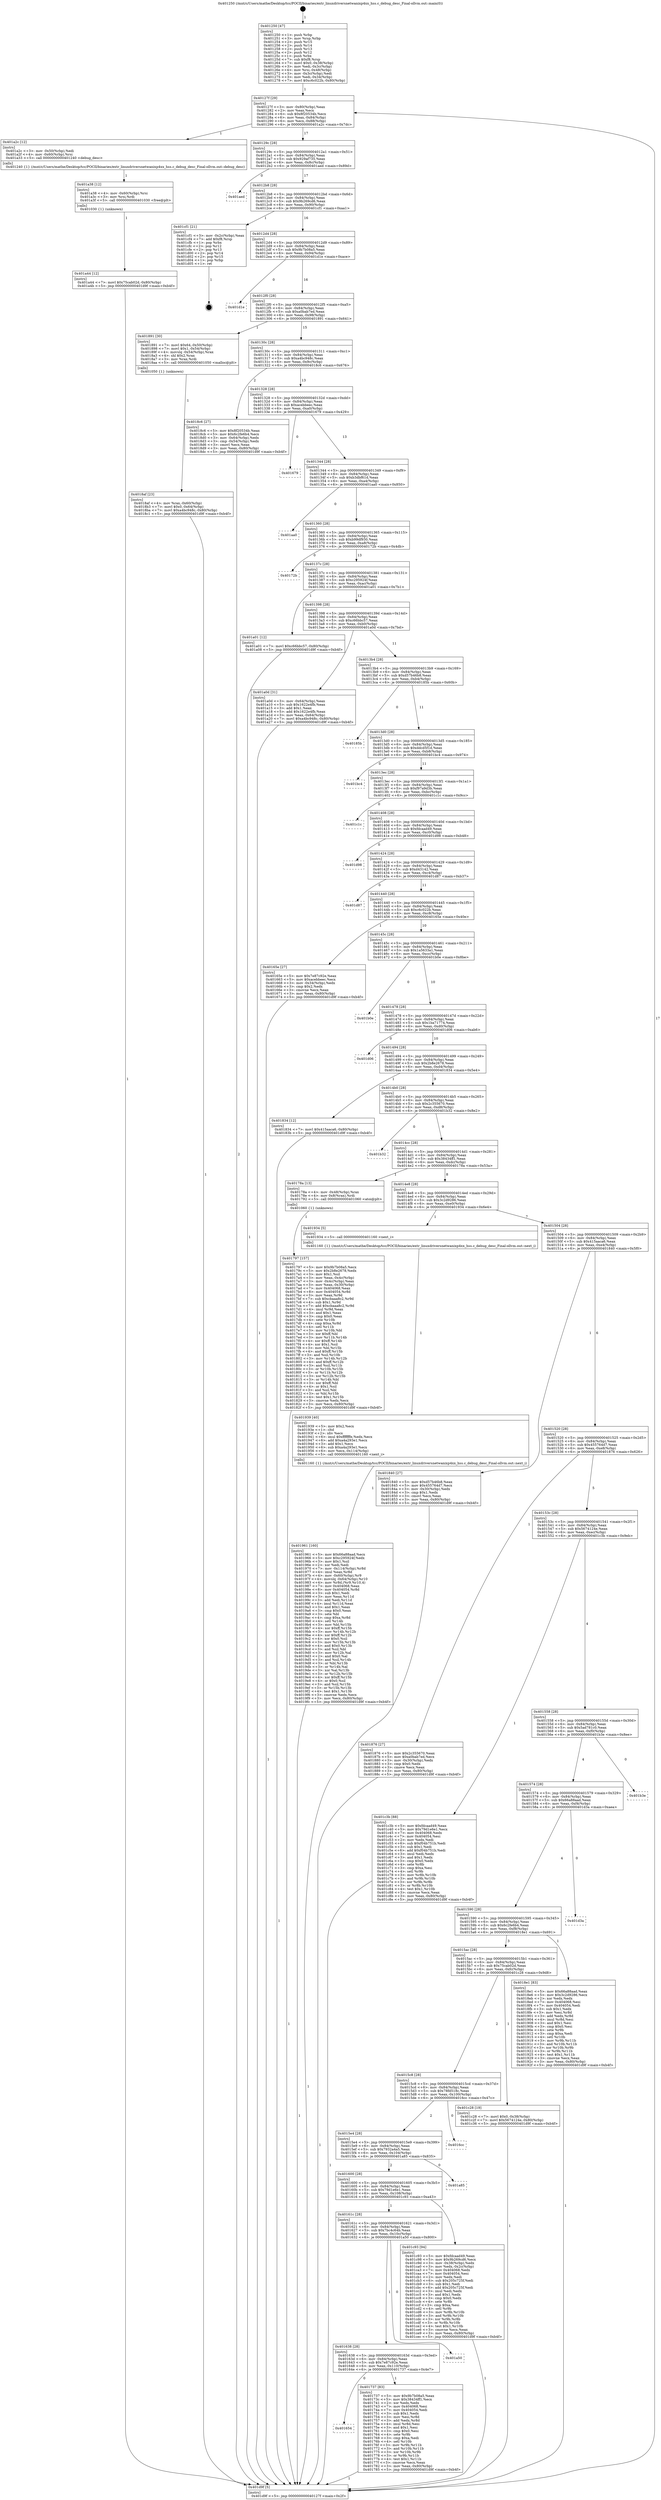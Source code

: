 digraph "0x401250" {
  label = "0x401250 (/mnt/c/Users/mathe/Desktop/tcc/POCII/binaries/extr_linuxdriversnetwanixp4xx_hss.c_debug_desc_Final-ollvm.out::main(0))"
  labelloc = "t"
  node[shape=record]

  Entry [label="",width=0.3,height=0.3,shape=circle,fillcolor=black,style=filled]
  "0x40127f" [label="{
     0x40127f [29]\l
     | [instrs]\l
     &nbsp;&nbsp;0x40127f \<+3\>: mov -0x80(%rbp),%eax\l
     &nbsp;&nbsp;0x401282 \<+2\>: mov %eax,%ecx\l
     &nbsp;&nbsp;0x401284 \<+6\>: sub $0x8f20534b,%ecx\l
     &nbsp;&nbsp;0x40128a \<+6\>: mov %eax,-0x84(%rbp)\l
     &nbsp;&nbsp;0x401290 \<+6\>: mov %ecx,-0x88(%rbp)\l
     &nbsp;&nbsp;0x401296 \<+6\>: je 0000000000401a2c \<main+0x7dc\>\l
  }"]
  "0x401a2c" [label="{
     0x401a2c [12]\l
     | [instrs]\l
     &nbsp;&nbsp;0x401a2c \<+3\>: mov -0x50(%rbp),%edi\l
     &nbsp;&nbsp;0x401a2f \<+4\>: mov -0x60(%rbp),%rsi\l
     &nbsp;&nbsp;0x401a33 \<+5\>: call 0000000000401240 \<debug_desc\>\l
     | [calls]\l
     &nbsp;&nbsp;0x401240 \{1\} (/mnt/c/Users/mathe/Desktop/tcc/POCII/binaries/extr_linuxdriversnetwanixp4xx_hss.c_debug_desc_Final-ollvm.out::debug_desc)\l
  }"]
  "0x40129c" [label="{
     0x40129c [28]\l
     | [instrs]\l
     &nbsp;&nbsp;0x40129c \<+5\>: jmp 00000000004012a1 \<main+0x51\>\l
     &nbsp;&nbsp;0x4012a1 \<+6\>: mov -0x84(%rbp),%eax\l
     &nbsp;&nbsp;0x4012a7 \<+5\>: sub $0x929af735,%eax\l
     &nbsp;&nbsp;0x4012ac \<+6\>: mov %eax,-0x8c(%rbp)\l
     &nbsp;&nbsp;0x4012b2 \<+6\>: je 0000000000401aed \<main+0x89d\>\l
  }"]
  Exit [label="",width=0.3,height=0.3,shape=circle,fillcolor=black,style=filled,peripheries=2]
  "0x401aed" [label="{
     0x401aed\l
  }", style=dashed]
  "0x4012b8" [label="{
     0x4012b8 [28]\l
     | [instrs]\l
     &nbsp;&nbsp;0x4012b8 \<+5\>: jmp 00000000004012bd \<main+0x6d\>\l
     &nbsp;&nbsp;0x4012bd \<+6\>: mov -0x84(%rbp),%eax\l
     &nbsp;&nbsp;0x4012c3 \<+5\>: sub $0x9b269cd6,%eax\l
     &nbsp;&nbsp;0x4012c8 \<+6\>: mov %eax,-0x90(%rbp)\l
     &nbsp;&nbsp;0x4012ce \<+6\>: je 0000000000401cf1 \<main+0xaa1\>\l
  }"]
  "0x401a44" [label="{
     0x401a44 [12]\l
     | [instrs]\l
     &nbsp;&nbsp;0x401a44 \<+7\>: movl $0x75cab02d,-0x80(%rbp)\l
     &nbsp;&nbsp;0x401a4b \<+5\>: jmp 0000000000401d9f \<main+0xb4f\>\l
  }"]
  "0x401cf1" [label="{
     0x401cf1 [21]\l
     | [instrs]\l
     &nbsp;&nbsp;0x401cf1 \<+3\>: mov -0x2c(%rbp),%eax\l
     &nbsp;&nbsp;0x401cf4 \<+7\>: add $0xf8,%rsp\l
     &nbsp;&nbsp;0x401cfb \<+1\>: pop %rbx\l
     &nbsp;&nbsp;0x401cfc \<+2\>: pop %r12\l
     &nbsp;&nbsp;0x401cfe \<+2\>: pop %r13\l
     &nbsp;&nbsp;0x401d00 \<+2\>: pop %r14\l
     &nbsp;&nbsp;0x401d02 \<+2\>: pop %r15\l
     &nbsp;&nbsp;0x401d04 \<+1\>: pop %rbp\l
     &nbsp;&nbsp;0x401d05 \<+1\>: ret\l
  }"]
  "0x4012d4" [label="{
     0x4012d4 [28]\l
     | [instrs]\l
     &nbsp;&nbsp;0x4012d4 \<+5\>: jmp 00000000004012d9 \<main+0x89\>\l
     &nbsp;&nbsp;0x4012d9 \<+6\>: mov -0x84(%rbp),%eax\l
     &nbsp;&nbsp;0x4012df \<+5\>: sub $0x9b7b08a5,%eax\l
     &nbsp;&nbsp;0x4012e4 \<+6\>: mov %eax,-0x94(%rbp)\l
     &nbsp;&nbsp;0x4012ea \<+6\>: je 0000000000401d1e \<main+0xace\>\l
  }"]
  "0x401a38" [label="{
     0x401a38 [12]\l
     | [instrs]\l
     &nbsp;&nbsp;0x401a38 \<+4\>: mov -0x60(%rbp),%rsi\l
     &nbsp;&nbsp;0x401a3c \<+3\>: mov %rsi,%rdi\l
     &nbsp;&nbsp;0x401a3f \<+5\>: call 0000000000401030 \<free@plt\>\l
     | [calls]\l
     &nbsp;&nbsp;0x401030 \{1\} (unknown)\l
  }"]
  "0x401d1e" [label="{
     0x401d1e\l
  }", style=dashed]
  "0x4012f0" [label="{
     0x4012f0 [28]\l
     | [instrs]\l
     &nbsp;&nbsp;0x4012f0 \<+5\>: jmp 00000000004012f5 \<main+0xa5\>\l
     &nbsp;&nbsp;0x4012f5 \<+6\>: mov -0x84(%rbp),%eax\l
     &nbsp;&nbsp;0x4012fb \<+5\>: sub $0xa0bab7ed,%eax\l
     &nbsp;&nbsp;0x401300 \<+6\>: mov %eax,-0x98(%rbp)\l
     &nbsp;&nbsp;0x401306 \<+6\>: je 0000000000401891 \<main+0x641\>\l
  }"]
  "0x401961" [label="{
     0x401961 [160]\l
     | [instrs]\l
     &nbsp;&nbsp;0x401961 \<+5\>: mov $0x66a88aad,%ecx\l
     &nbsp;&nbsp;0x401966 \<+5\>: mov $0xc295924f,%edx\l
     &nbsp;&nbsp;0x40196b \<+3\>: mov $0x1,%sil\l
     &nbsp;&nbsp;0x40196e \<+2\>: xor %edi,%edi\l
     &nbsp;&nbsp;0x401970 \<+7\>: mov -0x114(%rbp),%r8d\l
     &nbsp;&nbsp;0x401977 \<+4\>: imul %eax,%r8d\l
     &nbsp;&nbsp;0x40197b \<+4\>: mov -0x60(%rbp),%r9\l
     &nbsp;&nbsp;0x40197f \<+4\>: movslq -0x64(%rbp),%r10\l
     &nbsp;&nbsp;0x401983 \<+4\>: mov %r8d,(%r9,%r10,4)\l
     &nbsp;&nbsp;0x401987 \<+7\>: mov 0x404068,%eax\l
     &nbsp;&nbsp;0x40198e \<+8\>: mov 0x404054,%r8d\l
     &nbsp;&nbsp;0x401996 \<+3\>: sub $0x1,%edi\l
     &nbsp;&nbsp;0x401999 \<+3\>: mov %eax,%r11d\l
     &nbsp;&nbsp;0x40199c \<+3\>: add %edi,%r11d\l
     &nbsp;&nbsp;0x40199f \<+4\>: imul %r11d,%eax\l
     &nbsp;&nbsp;0x4019a3 \<+3\>: and $0x1,%eax\l
     &nbsp;&nbsp;0x4019a6 \<+3\>: cmp $0x0,%eax\l
     &nbsp;&nbsp;0x4019a9 \<+3\>: sete %bl\l
     &nbsp;&nbsp;0x4019ac \<+4\>: cmp $0xa,%r8d\l
     &nbsp;&nbsp;0x4019b0 \<+4\>: setl %r14b\l
     &nbsp;&nbsp;0x4019b4 \<+3\>: mov %bl,%r15b\l
     &nbsp;&nbsp;0x4019b7 \<+4\>: xor $0xff,%r15b\l
     &nbsp;&nbsp;0x4019bb \<+3\>: mov %r14b,%r12b\l
     &nbsp;&nbsp;0x4019be \<+4\>: xor $0xff,%r12b\l
     &nbsp;&nbsp;0x4019c2 \<+4\>: xor $0x0,%sil\l
     &nbsp;&nbsp;0x4019c6 \<+3\>: mov %r15b,%r13b\l
     &nbsp;&nbsp;0x4019c9 \<+4\>: and $0x0,%r13b\l
     &nbsp;&nbsp;0x4019cd \<+3\>: and %sil,%bl\l
     &nbsp;&nbsp;0x4019d0 \<+3\>: mov %r12b,%al\l
     &nbsp;&nbsp;0x4019d3 \<+2\>: and $0x0,%al\l
     &nbsp;&nbsp;0x4019d5 \<+3\>: and %sil,%r14b\l
     &nbsp;&nbsp;0x4019d8 \<+3\>: or %bl,%r13b\l
     &nbsp;&nbsp;0x4019db \<+3\>: or %r14b,%al\l
     &nbsp;&nbsp;0x4019de \<+3\>: xor %al,%r13b\l
     &nbsp;&nbsp;0x4019e1 \<+3\>: or %r12b,%r15b\l
     &nbsp;&nbsp;0x4019e4 \<+4\>: xor $0xff,%r15b\l
     &nbsp;&nbsp;0x4019e8 \<+4\>: or $0x0,%sil\l
     &nbsp;&nbsp;0x4019ec \<+3\>: and %sil,%r15b\l
     &nbsp;&nbsp;0x4019ef \<+3\>: or %r15b,%r13b\l
     &nbsp;&nbsp;0x4019f2 \<+4\>: test $0x1,%r13b\l
     &nbsp;&nbsp;0x4019f6 \<+3\>: cmovne %edx,%ecx\l
     &nbsp;&nbsp;0x4019f9 \<+3\>: mov %ecx,-0x80(%rbp)\l
     &nbsp;&nbsp;0x4019fc \<+5\>: jmp 0000000000401d9f \<main+0xb4f\>\l
  }"]
  "0x401891" [label="{
     0x401891 [30]\l
     | [instrs]\l
     &nbsp;&nbsp;0x401891 \<+7\>: movl $0x64,-0x50(%rbp)\l
     &nbsp;&nbsp;0x401898 \<+7\>: movl $0x1,-0x54(%rbp)\l
     &nbsp;&nbsp;0x40189f \<+4\>: movslq -0x54(%rbp),%rax\l
     &nbsp;&nbsp;0x4018a3 \<+4\>: shl $0x2,%rax\l
     &nbsp;&nbsp;0x4018a7 \<+3\>: mov %rax,%rdi\l
     &nbsp;&nbsp;0x4018aa \<+5\>: call 0000000000401050 \<malloc@plt\>\l
     | [calls]\l
     &nbsp;&nbsp;0x401050 \{1\} (unknown)\l
  }"]
  "0x40130c" [label="{
     0x40130c [28]\l
     | [instrs]\l
     &nbsp;&nbsp;0x40130c \<+5\>: jmp 0000000000401311 \<main+0xc1\>\l
     &nbsp;&nbsp;0x401311 \<+6\>: mov -0x84(%rbp),%eax\l
     &nbsp;&nbsp;0x401317 \<+5\>: sub $0xa4bc948c,%eax\l
     &nbsp;&nbsp;0x40131c \<+6\>: mov %eax,-0x9c(%rbp)\l
     &nbsp;&nbsp;0x401322 \<+6\>: je 00000000004018c6 \<main+0x676\>\l
  }"]
  "0x401939" [label="{
     0x401939 [40]\l
     | [instrs]\l
     &nbsp;&nbsp;0x401939 \<+5\>: mov $0x2,%ecx\l
     &nbsp;&nbsp;0x40193e \<+1\>: cltd\l
     &nbsp;&nbsp;0x40193f \<+2\>: idiv %ecx\l
     &nbsp;&nbsp;0x401941 \<+6\>: imul $0xfffffffe,%edx,%ecx\l
     &nbsp;&nbsp;0x401947 \<+6\>: add $0xa4a293e1,%ecx\l
     &nbsp;&nbsp;0x40194d \<+3\>: add $0x1,%ecx\l
     &nbsp;&nbsp;0x401950 \<+6\>: sub $0xa4a293e1,%ecx\l
     &nbsp;&nbsp;0x401956 \<+6\>: mov %ecx,-0x114(%rbp)\l
     &nbsp;&nbsp;0x40195c \<+5\>: call 0000000000401160 \<next_i\>\l
     | [calls]\l
     &nbsp;&nbsp;0x401160 \{1\} (/mnt/c/Users/mathe/Desktop/tcc/POCII/binaries/extr_linuxdriversnetwanixp4xx_hss.c_debug_desc_Final-ollvm.out::next_i)\l
  }"]
  "0x4018c6" [label="{
     0x4018c6 [27]\l
     | [instrs]\l
     &nbsp;&nbsp;0x4018c6 \<+5\>: mov $0x8f20534b,%eax\l
     &nbsp;&nbsp;0x4018cb \<+5\>: mov $0x6c2fe6b4,%ecx\l
     &nbsp;&nbsp;0x4018d0 \<+3\>: mov -0x64(%rbp),%edx\l
     &nbsp;&nbsp;0x4018d3 \<+3\>: cmp -0x54(%rbp),%edx\l
     &nbsp;&nbsp;0x4018d6 \<+3\>: cmovl %ecx,%eax\l
     &nbsp;&nbsp;0x4018d9 \<+3\>: mov %eax,-0x80(%rbp)\l
     &nbsp;&nbsp;0x4018dc \<+5\>: jmp 0000000000401d9f \<main+0xb4f\>\l
  }"]
  "0x401328" [label="{
     0x401328 [28]\l
     | [instrs]\l
     &nbsp;&nbsp;0x401328 \<+5\>: jmp 000000000040132d \<main+0xdd\>\l
     &nbsp;&nbsp;0x40132d \<+6\>: mov -0x84(%rbp),%eax\l
     &nbsp;&nbsp;0x401333 \<+5\>: sub $0xacebbeec,%eax\l
     &nbsp;&nbsp;0x401338 \<+6\>: mov %eax,-0xa0(%rbp)\l
     &nbsp;&nbsp;0x40133e \<+6\>: je 0000000000401679 \<main+0x429\>\l
  }"]
  "0x4018af" [label="{
     0x4018af [23]\l
     | [instrs]\l
     &nbsp;&nbsp;0x4018af \<+4\>: mov %rax,-0x60(%rbp)\l
     &nbsp;&nbsp;0x4018b3 \<+7\>: movl $0x0,-0x64(%rbp)\l
     &nbsp;&nbsp;0x4018ba \<+7\>: movl $0xa4bc948c,-0x80(%rbp)\l
     &nbsp;&nbsp;0x4018c1 \<+5\>: jmp 0000000000401d9f \<main+0xb4f\>\l
  }"]
  "0x401679" [label="{
     0x401679\l
  }", style=dashed]
  "0x401344" [label="{
     0x401344 [28]\l
     | [instrs]\l
     &nbsp;&nbsp;0x401344 \<+5\>: jmp 0000000000401349 \<main+0xf9\>\l
     &nbsp;&nbsp;0x401349 \<+6\>: mov -0x84(%rbp),%eax\l
     &nbsp;&nbsp;0x40134f \<+5\>: sub $0xb3dbf61d,%eax\l
     &nbsp;&nbsp;0x401354 \<+6\>: mov %eax,-0xa4(%rbp)\l
     &nbsp;&nbsp;0x40135a \<+6\>: je 0000000000401aa0 \<main+0x850\>\l
  }"]
  "0x401797" [label="{
     0x401797 [157]\l
     | [instrs]\l
     &nbsp;&nbsp;0x401797 \<+5\>: mov $0x9b7b08a5,%ecx\l
     &nbsp;&nbsp;0x40179c \<+5\>: mov $0x2b8e2678,%edx\l
     &nbsp;&nbsp;0x4017a1 \<+3\>: mov $0x1,%sil\l
     &nbsp;&nbsp;0x4017a4 \<+3\>: mov %eax,-0x4c(%rbp)\l
     &nbsp;&nbsp;0x4017a7 \<+3\>: mov -0x4c(%rbp),%eax\l
     &nbsp;&nbsp;0x4017aa \<+3\>: mov %eax,-0x30(%rbp)\l
     &nbsp;&nbsp;0x4017ad \<+7\>: mov 0x404068,%eax\l
     &nbsp;&nbsp;0x4017b4 \<+8\>: mov 0x404054,%r8d\l
     &nbsp;&nbsp;0x4017bc \<+3\>: mov %eax,%r9d\l
     &nbsp;&nbsp;0x4017bf \<+7\>: sub $0xcbaaa8c2,%r9d\l
     &nbsp;&nbsp;0x4017c6 \<+4\>: sub $0x1,%r9d\l
     &nbsp;&nbsp;0x4017ca \<+7\>: add $0xcbaaa8c2,%r9d\l
     &nbsp;&nbsp;0x4017d1 \<+4\>: imul %r9d,%eax\l
     &nbsp;&nbsp;0x4017d5 \<+3\>: and $0x1,%eax\l
     &nbsp;&nbsp;0x4017d8 \<+3\>: cmp $0x0,%eax\l
     &nbsp;&nbsp;0x4017db \<+4\>: sete %r10b\l
     &nbsp;&nbsp;0x4017df \<+4\>: cmp $0xa,%r8d\l
     &nbsp;&nbsp;0x4017e3 \<+4\>: setl %r11b\l
     &nbsp;&nbsp;0x4017e7 \<+3\>: mov %r10b,%bl\l
     &nbsp;&nbsp;0x4017ea \<+3\>: xor $0xff,%bl\l
     &nbsp;&nbsp;0x4017ed \<+3\>: mov %r11b,%r14b\l
     &nbsp;&nbsp;0x4017f0 \<+4\>: xor $0xff,%r14b\l
     &nbsp;&nbsp;0x4017f4 \<+4\>: xor $0x1,%sil\l
     &nbsp;&nbsp;0x4017f8 \<+3\>: mov %bl,%r15b\l
     &nbsp;&nbsp;0x4017fb \<+4\>: and $0xff,%r15b\l
     &nbsp;&nbsp;0x4017ff \<+3\>: and %sil,%r10b\l
     &nbsp;&nbsp;0x401802 \<+3\>: mov %r14b,%r12b\l
     &nbsp;&nbsp;0x401805 \<+4\>: and $0xff,%r12b\l
     &nbsp;&nbsp;0x401809 \<+3\>: and %sil,%r11b\l
     &nbsp;&nbsp;0x40180c \<+3\>: or %r10b,%r15b\l
     &nbsp;&nbsp;0x40180f \<+3\>: or %r11b,%r12b\l
     &nbsp;&nbsp;0x401812 \<+3\>: xor %r12b,%r15b\l
     &nbsp;&nbsp;0x401815 \<+3\>: or %r14b,%bl\l
     &nbsp;&nbsp;0x401818 \<+3\>: xor $0xff,%bl\l
     &nbsp;&nbsp;0x40181b \<+4\>: or $0x1,%sil\l
     &nbsp;&nbsp;0x40181f \<+3\>: and %sil,%bl\l
     &nbsp;&nbsp;0x401822 \<+3\>: or %bl,%r15b\l
     &nbsp;&nbsp;0x401825 \<+4\>: test $0x1,%r15b\l
     &nbsp;&nbsp;0x401829 \<+3\>: cmovne %edx,%ecx\l
     &nbsp;&nbsp;0x40182c \<+3\>: mov %ecx,-0x80(%rbp)\l
     &nbsp;&nbsp;0x40182f \<+5\>: jmp 0000000000401d9f \<main+0xb4f\>\l
  }"]
  "0x401aa0" [label="{
     0x401aa0\l
  }", style=dashed]
  "0x401360" [label="{
     0x401360 [28]\l
     | [instrs]\l
     &nbsp;&nbsp;0x401360 \<+5\>: jmp 0000000000401365 \<main+0x115\>\l
     &nbsp;&nbsp;0x401365 \<+6\>: mov -0x84(%rbp),%eax\l
     &nbsp;&nbsp;0x40136b \<+5\>: sub $0xb99df930,%eax\l
     &nbsp;&nbsp;0x401370 \<+6\>: mov %eax,-0xa8(%rbp)\l
     &nbsp;&nbsp;0x401376 \<+6\>: je 000000000040172b \<main+0x4db\>\l
  }"]
  "0x401654" [label="{
     0x401654\l
  }", style=dashed]
  "0x40172b" [label="{
     0x40172b\l
  }", style=dashed]
  "0x40137c" [label="{
     0x40137c [28]\l
     | [instrs]\l
     &nbsp;&nbsp;0x40137c \<+5\>: jmp 0000000000401381 \<main+0x131\>\l
     &nbsp;&nbsp;0x401381 \<+6\>: mov -0x84(%rbp),%eax\l
     &nbsp;&nbsp;0x401387 \<+5\>: sub $0xc295924f,%eax\l
     &nbsp;&nbsp;0x40138c \<+6\>: mov %eax,-0xac(%rbp)\l
     &nbsp;&nbsp;0x401392 \<+6\>: je 0000000000401a01 \<main+0x7b1\>\l
  }"]
  "0x401737" [label="{
     0x401737 [83]\l
     | [instrs]\l
     &nbsp;&nbsp;0x401737 \<+5\>: mov $0x9b7b08a5,%eax\l
     &nbsp;&nbsp;0x40173c \<+5\>: mov $0x38434ff1,%ecx\l
     &nbsp;&nbsp;0x401741 \<+2\>: xor %edx,%edx\l
     &nbsp;&nbsp;0x401743 \<+7\>: mov 0x404068,%esi\l
     &nbsp;&nbsp;0x40174a \<+7\>: mov 0x404054,%edi\l
     &nbsp;&nbsp;0x401751 \<+3\>: sub $0x1,%edx\l
     &nbsp;&nbsp;0x401754 \<+3\>: mov %esi,%r8d\l
     &nbsp;&nbsp;0x401757 \<+3\>: add %edx,%r8d\l
     &nbsp;&nbsp;0x40175a \<+4\>: imul %r8d,%esi\l
     &nbsp;&nbsp;0x40175e \<+3\>: and $0x1,%esi\l
     &nbsp;&nbsp;0x401761 \<+3\>: cmp $0x0,%esi\l
     &nbsp;&nbsp;0x401764 \<+4\>: sete %r9b\l
     &nbsp;&nbsp;0x401768 \<+3\>: cmp $0xa,%edi\l
     &nbsp;&nbsp;0x40176b \<+4\>: setl %r10b\l
     &nbsp;&nbsp;0x40176f \<+3\>: mov %r9b,%r11b\l
     &nbsp;&nbsp;0x401772 \<+3\>: and %r10b,%r11b\l
     &nbsp;&nbsp;0x401775 \<+3\>: xor %r10b,%r9b\l
     &nbsp;&nbsp;0x401778 \<+3\>: or %r9b,%r11b\l
     &nbsp;&nbsp;0x40177b \<+4\>: test $0x1,%r11b\l
     &nbsp;&nbsp;0x40177f \<+3\>: cmovne %ecx,%eax\l
     &nbsp;&nbsp;0x401782 \<+3\>: mov %eax,-0x80(%rbp)\l
     &nbsp;&nbsp;0x401785 \<+5\>: jmp 0000000000401d9f \<main+0xb4f\>\l
  }"]
  "0x401a01" [label="{
     0x401a01 [12]\l
     | [instrs]\l
     &nbsp;&nbsp;0x401a01 \<+7\>: movl $0xc66bbc57,-0x80(%rbp)\l
     &nbsp;&nbsp;0x401a08 \<+5\>: jmp 0000000000401d9f \<main+0xb4f\>\l
  }"]
  "0x401398" [label="{
     0x401398 [28]\l
     | [instrs]\l
     &nbsp;&nbsp;0x401398 \<+5\>: jmp 000000000040139d \<main+0x14d\>\l
     &nbsp;&nbsp;0x40139d \<+6\>: mov -0x84(%rbp),%eax\l
     &nbsp;&nbsp;0x4013a3 \<+5\>: sub $0xc66bbc57,%eax\l
     &nbsp;&nbsp;0x4013a8 \<+6\>: mov %eax,-0xb0(%rbp)\l
     &nbsp;&nbsp;0x4013ae \<+6\>: je 0000000000401a0d \<main+0x7bd\>\l
  }"]
  "0x401638" [label="{
     0x401638 [28]\l
     | [instrs]\l
     &nbsp;&nbsp;0x401638 \<+5\>: jmp 000000000040163d \<main+0x3ed\>\l
     &nbsp;&nbsp;0x40163d \<+6\>: mov -0x84(%rbp),%eax\l
     &nbsp;&nbsp;0x401643 \<+5\>: sub $0x7e87c92e,%eax\l
     &nbsp;&nbsp;0x401648 \<+6\>: mov %eax,-0x110(%rbp)\l
     &nbsp;&nbsp;0x40164e \<+6\>: je 0000000000401737 \<main+0x4e7\>\l
  }"]
  "0x401a0d" [label="{
     0x401a0d [31]\l
     | [instrs]\l
     &nbsp;&nbsp;0x401a0d \<+3\>: mov -0x64(%rbp),%eax\l
     &nbsp;&nbsp;0x401a10 \<+5\>: sub $0x1622e4fb,%eax\l
     &nbsp;&nbsp;0x401a15 \<+3\>: add $0x1,%eax\l
     &nbsp;&nbsp;0x401a18 \<+5\>: add $0x1622e4fb,%eax\l
     &nbsp;&nbsp;0x401a1d \<+3\>: mov %eax,-0x64(%rbp)\l
     &nbsp;&nbsp;0x401a20 \<+7\>: movl $0xa4bc948c,-0x80(%rbp)\l
     &nbsp;&nbsp;0x401a27 \<+5\>: jmp 0000000000401d9f \<main+0xb4f\>\l
  }"]
  "0x4013b4" [label="{
     0x4013b4 [28]\l
     | [instrs]\l
     &nbsp;&nbsp;0x4013b4 \<+5\>: jmp 00000000004013b9 \<main+0x169\>\l
     &nbsp;&nbsp;0x4013b9 \<+6\>: mov -0x84(%rbp),%eax\l
     &nbsp;&nbsp;0x4013bf \<+5\>: sub $0xd57b46b8,%eax\l
     &nbsp;&nbsp;0x4013c4 \<+6\>: mov %eax,-0xb4(%rbp)\l
     &nbsp;&nbsp;0x4013ca \<+6\>: je 000000000040185b \<main+0x60b\>\l
  }"]
  "0x401a50" [label="{
     0x401a50\l
  }", style=dashed]
  "0x40185b" [label="{
     0x40185b\l
  }", style=dashed]
  "0x4013d0" [label="{
     0x4013d0 [28]\l
     | [instrs]\l
     &nbsp;&nbsp;0x4013d0 \<+5\>: jmp 00000000004013d5 \<main+0x185\>\l
     &nbsp;&nbsp;0x4013d5 \<+6\>: mov -0x84(%rbp),%eax\l
     &nbsp;&nbsp;0x4013db \<+5\>: sub $0xddcd5f1d,%eax\l
     &nbsp;&nbsp;0x4013e0 \<+6\>: mov %eax,-0xb8(%rbp)\l
     &nbsp;&nbsp;0x4013e6 \<+6\>: je 0000000000401bc4 \<main+0x974\>\l
  }"]
  "0x40161c" [label="{
     0x40161c [28]\l
     | [instrs]\l
     &nbsp;&nbsp;0x40161c \<+5\>: jmp 0000000000401621 \<main+0x3d1\>\l
     &nbsp;&nbsp;0x401621 \<+6\>: mov -0x84(%rbp),%eax\l
     &nbsp;&nbsp;0x401627 \<+5\>: sub $0x7bc4c64b,%eax\l
     &nbsp;&nbsp;0x40162c \<+6\>: mov %eax,-0x10c(%rbp)\l
     &nbsp;&nbsp;0x401632 \<+6\>: je 0000000000401a50 \<main+0x800\>\l
  }"]
  "0x401bc4" [label="{
     0x401bc4\l
  }", style=dashed]
  "0x4013ec" [label="{
     0x4013ec [28]\l
     | [instrs]\l
     &nbsp;&nbsp;0x4013ec \<+5\>: jmp 00000000004013f1 \<main+0x1a1\>\l
     &nbsp;&nbsp;0x4013f1 \<+6\>: mov -0x84(%rbp),%eax\l
     &nbsp;&nbsp;0x4013f7 \<+5\>: sub $0xf97a9d3b,%eax\l
     &nbsp;&nbsp;0x4013fc \<+6\>: mov %eax,-0xbc(%rbp)\l
     &nbsp;&nbsp;0x401402 \<+6\>: je 0000000000401c1c \<main+0x9cc\>\l
  }"]
  "0x401c93" [label="{
     0x401c93 [94]\l
     | [instrs]\l
     &nbsp;&nbsp;0x401c93 \<+5\>: mov $0xfdcaad49,%eax\l
     &nbsp;&nbsp;0x401c98 \<+5\>: mov $0x9b269cd6,%ecx\l
     &nbsp;&nbsp;0x401c9d \<+3\>: mov -0x38(%rbp),%edx\l
     &nbsp;&nbsp;0x401ca0 \<+3\>: mov %edx,-0x2c(%rbp)\l
     &nbsp;&nbsp;0x401ca3 \<+7\>: mov 0x404068,%edx\l
     &nbsp;&nbsp;0x401caa \<+7\>: mov 0x404054,%esi\l
     &nbsp;&nbsp;0x401cb1 \<+2\>: mov %edx,%edi\l
     &nbsp;&nbsp;0x401cb3 \<+6\>: sub $0x205c725f,%edi\l
     &nbsp;&nbsp;0x401cb9 \<+3\>: sub $0x1,%edi\l
     &nbsp;&nbsp;0x401cbc \<+6\>: add $0x205c725f,%edi\l
     &nbsp;&nbsp;0x401cc2 \<+3\>: imul %edi,%edx\l
     &nbsp;&nbsp;0x401cc5 \<+3\>: and $0x1,%edx\l
     &nbsp;&nbsp;0x401cc8 \<+3\>: cmp $0x0,%edx\l
     &nbsp;&nbsp;0x401ccb \<+4\>: sete %r8b\l
     &nbsp;&nbsp;0x401ccf \<+3\>: cmp $0xa,%esi\l
     &nbsp;&nbsp;0x401cd2 \<+4\>: setl %r9b\l
     &nbsp;&nbsp;0x401cd6 \<+3\>: mov %r8b,%r10b\l
     &nbsp;&nbsp;0x401cd9 \<+3\>: and %r9b,%r10b\l
     &nbsp;&nbsp;0x401cdc \<+3\>: xor %r9b,%r8b\l
     &nbsp;&nbsp;0x401cdf \<+3\>: or %r8b,%r10b\l
     &nbsp;&nbsp;0x401ce2 \<+4\>: test $0x1,%r10b\l
     &nbsp;&nbsp;0x401ce6 \<+3\>: cmovne %ecx,%eax\l
     &nbsp;&nbsp;0x401ce9 \<+3\>: mov %eax,-0x80(%rbp)\l
     &nbsp;&nbsp;0x401cec \<+5\>: jmp 0000000000401d9f \<main+0xb4f\>\l
  }"]
  "0x401c1c" [label="{
     0x401c1c\l
  }", style=dashed]
  "0x401408" [label="{
     0x401408 [28]\l
     | [instrs]\l
     &nbsp;&nbsp;0x401408 \<+5\>: jmp 000000000040140d \<main+0x1bd\>\l
     &nbsp;&nbsp;0x40140d \<+6\>: mov -0x84(%rbp),%eax\l
     &nbsp;&nbsp;0x401413 \<+5\>: sub $0xfdcaad49,%eax\l
     &nbsp;&nbsp;0x401418 \<+6\>: mov %eax,-0xc0(%rbp)\l
     &nbsp;&nbsp;0x40141e \<+6\>: je 0000000000401d98 \<main+0xb48\>\l
  }"]
  "0x401600" [label="{
     0x401600 [28]\l
     | [instrs]\l
     &nbsp;&nbsp;0x401600 \<+5\>: jmp 0000000000401605 \<main+0x3b5\>\l
     &nbsp;&nbsp;0x401605 \<+6\>: mov -0x84(%rbp),%eax\l
     &nbsp;&nbsp;0x40160b \<+5\>: sub $0x79d1e6e1,%eax\l
     &nbsp;&nbsp;0x401610 \<+6\>: mov %eax,-0x108(%rbp)\l
     &nbsp;&nbsp;0x401616 \<+6\>: je 0000000000401c93 \<main+0xa43\>\l
  }"]
  "0x401d98" [label="{
     0x401d98\l
  }", style=dashed]
  "0x401424" [label="{
     0x401424 [28]\l
     | [instrs]\l
     &nbsp;&nbsp;0x401424 \<+5\>: jmp 0000000000401429 \<main+0x1d9\>\l
     &nbsp;&nbsp;0x401429 \<+6\>: mov -0x84(%rbp),%eax\l
     &nbsp;&nbsp;0x40142f \<+5\>: sub $0xd43142,%eax\l
     &nbsp;&nbsp;0x401434 \<+6\>: mov %eax,-0xc4(%rbp)\l
     &nbsp;&nbsp;0x40143a \<+6\>: je 0000000000401d87 \<main+0xb37\>\l
  }"]
  "0x401a85" [label="{
     0x401a85\l
  }", style=dashed]
  "0x401d87" [label="{
     0x401d87\l
  }", style=dashed]
  "0x401440" [label="{
     0x401440 [28]\l
     | [instrs]\l
     &nbsp;&nbsp;0x401440 \<+5\>: jmp 0000000000401445 \<main+0x1f5\>\l
     &nbsp;&nbsp;0x401445 \<+6\>: mov -0x84(%rbp),%eax\l
     &nbsp;&nbsp;0x40144b \<+5\>: sub $0xc6c022b,%eax\l
     &nbsp;&nbsp;0x401450 \<+6\>: mov %eax,-0xc8(%rbp)\l
     &nbsp;&nbsp;0x401456 \<+6\>: je 000000000040165e \<main+0x40e\>\l
  }"]
  "0x4015e4" [label="{
     0x4015e4 [28]\l
     | [instrs]\l
     &nbsp;&nbsp;0x4015e4 \<+5\>: jmp 00000000004015e9 \<main+0x399\>\l
     &nbsp;&nbsp;0x4015e9 \<+6\>: mov -0x84(%rbp),%eax\l
     &nbsp;&nbsp;0x4015ef \<+5\>: sub $0x7932a4a5,%eax\l
     &nbsp;&nbsp;0x4015f4 \<+6\>: mov %eax,-0x104(%rbp)\l
     &nbsp;&nbsp;0x4015fa \<+6\>: je 0000000000401a85 \<main+0x835\>\l
  }"]
  "0x40165e" [label="{
     0x40165e [27]\l
     | [instrs]\l
     &nbsp;&nbsp;0x40165e \<+5\>: mov $0x7e87c92e,%eax\l
     &nbsp;&nbsp;0x401663 \<+5\>: mov $0xacebbeec,%ecx\l
     &nbsp;&nbsp;0x401668 \<+3\>: mov -0x34(%rbp),%edx\l
     &nbsp;&nbsp;0x40166b \<+3\>: cmp $0x2,%edx\l
     &nbsp;&nbsp;0x40166e \<+3\>: cmovne %ecx,%eax\l
     &nbsp;&nbsp;0x401671 \<+3\>: mov %eax,-0x80(%rbp)\l
     &nbsp;&nbsp;0x401674 \<+5\>: jmp 0000000000401d9f \<main+0xb4f\>\l
  }"]
  "0x40145c" [label="{
     0x40145c [28]\l
     | [instrs]\l
     &nbsp;&nbsp;0x40145c \<+5\>: jmp 0000000000401461 \<main+0x211\>\l
     &nbsp;&nbsp;0x401461 \<+6\>: mov -0x84(%rbp),%eax\l
     &nbsp;&nbsp;0x401467 \<+5\>: sub $0x1a5633a1,%eax\l
     &nbsp;&nbsp;0x40146c \<+6\>: mov %eax,-0xcc(%rbp)\l
     &nbsp;&nbsp;0x401472 \<+6\>: je 0000000000401b0e \<main+0x8be\>\l
  }"]
  "0x401d9f" [label="{
     0x401d9f [5]\l
     | [instrs]\l
     &nbsp;&nbsp;0x401d9f \<+5\>: jmp 000000000040127f \<main+0x2f\>\l
  }"]
  "0x401250" [label="{
     0x401250 [47]\l
     | [instrs]\l
     &nbsp;&nbsp;0x401250 \<+1\>: push %rbp\l
     &nbsp;&nbsp;0x401251 \<+3\>: mov %rsp,%rbp\l
     &nbsp;&nbsp;0x401254 \<+2\>: push %r15\l
     &nbsp;&nbsp;0x401256 \<+2\>: push %r14\l
     &nbsp;&nbsp;0x401258 \<+2\>: push %r13\l
     &nbsp;&nbsp;0x40125a \<+2\>: push %r12\l
     &nbsp;&nbsp;0x40125c \<+1\>: push %rbx\l
     &nbsp;&nbsp;0x40125d \<+7\>: sub $0xf8,%rsp\l
     &nbsp;&nbsp;0x401264 \<+7\>: movl $0x0,-0x38(%rbp)\l
     &nbsp;&nbsp;0x40126b \<+3\>: mov %edi,-0x3c(%rbp)\l
     &nbsp;&nbsp;0x40126e \<+4\>: mov %rsi,-0x48(%rbp)\l
     &nbsp;&nbsp;0x401272 \<+3\>: mov -0x3c(%rbp),%edi\l
     &nbsp;&nbsp;0x401275 \<+3\>: mov %edi,-0x34(%rbp)\l
     &nbsp;&nbsp;0x401278 \<+7\>: movl $0xc6c022b,-0x80(%rbp)\l
  }"]
  "0x4016cc" [label="{
     0x4016cc\l
  }", style=dashed]
  "0x401b0e" [label="{
     0x401b0e\l
  }", style=dashed]
  "0x401478" [label="{
     0x401478 [28]\l
     | [instrs]\l
     &nbsp;&nbsp;0x401478 \<+5\>: jmp 000000000040147d \<main+0x22d\>\l
     &nbsp;&nbsp;0x40147d \<+6\>: mov -0x84(%rbp),%eax\l
     &nbsp;&nbsp;0x401483 \<+5\>: sub $0x1ba71774,%eax\l
     &nbsp;&nbsp;0x401488 \<+6\>: mov %eax,-0xd0(%rbp)\l
     &nbsp;&nbsp;0x40148e \<+6\>: je 0000000000401d06 \<main+0xab6\>\l
  }"]
  "0x4015c8" [label="{
     0x4015c8 [28]\l
     | [instrs]\l
     &nbsp;&nbsp;0x4015c8 \<+5\>: jmp 00000000004015cd \<main+0x37d\>\l
     &nbsp;&nbsp;0x4015cd \<+6\>: mov -0x84(%rbp),%eax\l
     &nbsp;&nbsp;0x4015d3 \<+5\>: sub $0x78fd518c,%eax\l
     &nbsp;&nbsp;0x4015d8 \<+6\>: mov %eax,-0x100(%rbp)\l
     &nbsp;&nbsp;0x4015de \<+6\>: je 00000000004016cc \<main+0x47c\>\l
  }"]
  "0x401d06" [label="{
     0x401d06\l
  }", style=dashed]
  "0x401494" [label="{
     0x401494 [28]\l
     | [instrs]\l
     &nbsp;&nbsp;0x401494 \<+5\>: jmp 0000000000401499 \<main+0x249\>\l
     &nbsp;&nbsp;0x401499 \<+6\>: mov -0x84(%rbp),%eax\l
     &nbsp;&nbsp;0x40149f \<+5\>: sub $0x2b8e2678,%eax\l
     &nbsp;&nbsp;0x4014a4 \<+6\>: mov %eax,-0xd4(%rbp)\l
     &nbsp;&nbsp;0x4014aa \<+6\>: je 0000000000401834 \<main+0x5e4\>\l
  }"]
  "0x401c28" [label="{
     0x401c28 [19]\l
     | [instrs]\l
     &nbsp;&nbsp;0x401c28 \<+7\>: movl $0x0,-0x38(%rbp)\l
     &nbsp;&nbsp;0x401c2f \<+7\>: movl $0x5674124e,-0x80(%rbp)\l
     &nbsp;&nbsp;0x401c36 \<+5\>: jmp 0000000000401d9f \<main+0xb4f\>\l
  }"]
  "0x401834" [label="{
     0x401834 [12]\l
     | [instrs]\l
     &nbsp;&nbsp;0x401834 \<+7\>: movl $0x415aaca6,-0x80(%rbp)\l
     &nbsp;&nbsp;0x40183b \<+5\>: jmp 0000000000401d9f \<main+0xb4f\>\l
  }"]
  "0x4014b0" [label="{
     0x4014b0 [28]\l
     | [instrs]\l
     &nbsp;&nbsp;0x4014b0 \<+5\>: jmp 00000000004014b5 \<main+0x265\>\l
     &nbsp;&nbsp;0x4014b5 \<+6\>: mov -0x84(%rbp),%eax\l
     &nbsp;&nbsp;0x4014bb \<+5\>: sub $0x2c355670,%eax\l
     &nbsp;&nbsp;0x4014c0 \<+6\>: mov %eax,-0xd8(%rbp)\l
     &nbsp;&nbsp;0x4014c6 \<+6\>: je 0000000000401b32 \<main+0x8e2\>\l
  }"]
  "0x4015ac" [label="{
     0x4015ac [28]\l
     | [instrs]\l
     &nbsp;&nbsp;0x4015ac \<+5\>: jmp 00000000004015b1 \<main+0x361\>\l
     &nbsp;&nbsp;0x4015b1 \<+6\>: mov -0x84(%rbp),%eax\l
     &nbsp;&nbsp;0x4015b7 \<+5\>: sub $0x75cab02d,%eax\l
     &nbsp;&nbsp;0x4015bc \<+6\>: mov %eax,-0xfc(%rbp)\l
     &nbsp;&nbsp;0x4015c2 \<+6\>: je 0000000000401c28 \<main+0x9d8\>\l
  }"]
  "0x401b32" [label="{
     0x401b32\l
  }", style=dashed]
  "0x4014cc" [label="{
     0x4014cc [28]\l
     | [instrs]\l
     &nbsp;&nbsp;0x4014cc \<+5\>: jmp 00000000004014d1 \<main+0x281\>\l
     &nbsp;&nbsp;0x4014d1 \<+6\>: mov -0x84(%rbp),%eax\l
     &nbsp;&nbsp;0x4014d7 \<+5\>: sub $0x38434ff1,%eax\l
     &nbsp;&nbsp;0x4014dc \<+6\>: mov %eax,-0xdc(%rbp)\l
     &nbsp;&nbsp;0x4014e2 \<+6\>: je 000000000040178a \<main+0x53a\>\l
  }"]
  "0x4018e1" [label="{
     0x4018e1 [83]\l
     | [instrs]\l
     &nbsp;&nbsp;0x4018e1 \<+5\>: mov $0x66a88aad,%eax\l
     &nbsp;&nbsp;0x4018e6 \<+5\>: mov $0x3c2d9286,%ecx\l
     &nbsp;&nbsp;0x4018eb \<+2\>: xor %edx,%edx\l
     &nbsp;&nbsp;0x4018ed \<+7\>: mov 0x404068,%esi\l
     &nbsp;&nbsp;0x4018f4 \<+7\>: mov 0x404054,%edi\l
     &nbsp;&nbsp;0x4018fb \<+3\>: sub $0x1,%edx\l
     &nbsp;&nbsp;0x4018fe \<+3\>: mov %esi,%r8d\l
     &nbsp;&nbsp;0x401901 \<+3\>: add %edx,%r8d\l
     &nbsp;&nbsp;0x401904 \<+4\>: imul %r8d,%esi\l
     &nbsp;&nbsp;0x401908 \<+3\>: and $0x1,%esi\l
     &nbsp;&nbsp;0x40190b \<+3\>: cmp $0x0,%esi\l
     &nbsp;&nbsp;0x40190e \<+4\>: sete %r9b\l
     &nbsp;&nbsp;0x401912 \<+3\>: cmp $0xa,%edi\l
     &nbsp;&nbsp;0x401915 \<+4\>: setl %r10b\l
     &nbsp;&nbsp;0x401919 \<+3\>: mov %r9b,%r11b\l
     &nbsp;&nbsp;0x40191c \<+3\>: and %r10b,%r11b\l
     &nbsp;&nbsp;0x40191f \<+3\>: xor %r10b,%r9b\l
     &nbsp;&nbsp;0x401922 \<+3\>: or %r9b,%r11b\l
     &nbsp;&nbsp;0x401925 \<+4\>: test $0x1,%r11b\l
     &nbsp;&nbsp;0x401929 \<+3\>: cmovne %ecx,%eax\l
     &nbsp;&nbsp;0x40192c \<+3\>: mov %eax,-0x80(%rbp)\l
     &nbsp;&nbsp;0x40192f \<+5\>: jmp 0000000000401d9f \<main+0xb4f\>\l
  }"]
  "0x40178a" [label="{
     0x40178a [13]\l
     | [instrs]\l
     &nbsp;&nbsp;0x40178a \<+4\>: mov -0x48(%rbp),%rax\l
     &nbsp;&nbsp;0x40178e \<+4\>: mov 0x8(%rax),%rdi\l
     &nbsp;&nbsp;0x401792 \<+5\>: call 0000000000401060 \<atoi@plt\>\l
     | [calls]\l
     &nbsp;&nbsp;0x401060 \{1\} (unknown)\l
  }"]
  "0x4014e8" [label="{
     0x4014e8 [28]\l
     | [instrs]\l
     &nbsp;&nbsp;0x4014e8 \<+5\>: jmp 00000000004014ed \<main+0x29d\>\l
     &nbsp;&nbsp;0x4014ed \<+6\>: mov -0x84(%rbp),%eax\l
     &nbsp;&nbsp;0x4014f3 \<+5\>: sub $0x3c2d9286,%eax\l
     &nbsp;&nbsp;0x4014f8 \<+6\>: mov %eax,-0xe0(%rbp)\l
     &nbsp;&nbsp;0x4014fe \<+6\>: je 0000000000401934 \<main+0x6e4\>\l
  }"]
  "0x401590" [label="{
     0x401590 [28]\l
     | [instrs]\l
     &nbsp;&nbsp;0x401590 \<+5\>: jmp 0000000000401595 \<main+0x345\>\l
     &nbsp;&nbsp;0x401595 \<+6\>: mov -0x84(%rbp),%eax\l
     &nbsp;&nbsp;0x40159b \<+5\>: sub $0x6c2fe6b4,%eax\l
     &nbsp;&nbsp;0x4015a0 \<+6\>: mov %eax,-0xf8(%rbp)\l
     &nbsp;&nbsp;0x4015a6 \<+6\>: je 00000000004018e1 \<main+0x691\>\l
  }"]
  "0x401934" [label="{
     0x401934 [5]\l
     | [instrs]\l
     &nbsp;&nbsp;0x401934 \<+5\>: call 0000000000401160 \<next_i\>\l
     | [calls]\l
     &nbsp;&nbsp;0x401160 \{1\} (/mnt/c/Users/mathe/Desktop/tcc/POCII/binaries/extr_linuxdriversnetwanixp4xx_hss.c_debug_desc_Final-ollvm.out::next_i)\l
  }"]
  "0x401504" [label="{
     0x401504 [28]\l
     | [instrs]\l
     &nbsp;&nbsp;0x401504 \<+5\>: jmp 0000000000401509 \<main+0x2b9\>\l
     &nbsp;&nbsp;0x401509 \<+6\>: mov -0x84(%rbp),%eax\l
     &nbsp;&nbsp;0x40150f \<+5\>: sub $0x415aaca6,%eax\l
     &nbsp;&nbsp;0x401514 \<+6\>: mov %eax,-0xe4(%rbp)\l
     &nbsp;&nbsp;0x40151a \<+6\>: je 0000000000401840 \<main+0x5f0\>\l
  }"]
  "0x401d3a" [label="{
     0x401d3a\l
  }", style=dashed]
  "0x401840" [label="{
     0x401840 [27]\l
     | [instrs]\l
     &nbsp;&nbsp;0x401840 \<+5\>: mov $0xd57b46b8,%eax\l
     &nbsp;&nbsp;0x401845 \<+5\>: mov $0x455764d7,%ecx\l
     &nbsp;&nbsp;0x40184a \<+3\>: mov -0x30(%rbp),%edx\l
     &nbsp;&nbsp;0x40184d \<+3\>: cmp $0x1,%edx\l
     &nbsp;&nbsp;0x401850 \<+3\>: cmovl %ecx,%eax\l
     &nbsp;&nbsp;0x401853 \<+3\>: mov %eax,-0x80(%rbp)\l
     &nbsp;&nbsp;0x401856 \<+5\>: jmp 0000000000401d9f \<main+0xb4f\>\l
  }"]
  "0x401520" [label="{
     0x401520 [28]\l
     | [instrs]\l
     &nbsp;&nbsp;0x401520 \<+5\>: jmp 0000000000401525 \<main+0x2d5\>\l
     &nbsp;&nbsp;0x401525 \<+6\>: mov -0x84(%rbp),%eax\l
     &nbsp;&nbsp;0x40152b \<+5\>: sub $0x455764d7,%eax\l
     &nbsp;&nbsp;0x401530 \<+6\>: mov %eax,-0xe8(%rbp)\l
     &nbsp;&nbsp;0x401536 \<+6\>: je 0000000000401876 \<main+0x626\>\l
  }"]
  "0x401574" [label="{
     0x401574 [28]\l
     | [instrs]\l
     &nbsp;&nbsp;0x401574 \<+5\>: jmp 0000000000401579 \<main+0x329\>\l
     &nbsp;&nbsp;0x401579 \<+6\>: mov -0x84(%rbp),%eax\l
     &nbsp;&nbsp;0x40157f \<+5\>: sub $0x66a88aad,%eax\l
     &nbsp;&nbsp;0x401584 \<+6\>: mov %eax,-0xf4(%rbp)\l
     &nbsp;&nbsp;0x40158a \<+6\>: je 0000000000401d3a \<main+0xaea\>\l
  }"]
  "0x401876" [label="{
     0x401876 [27]\l
     | [instrs]\l
     &nbsp;&nbsp;0x401876 \<+5\>: mov $0x2c355670,%eax\l
     &nbsp;&nbsp;0x40187b \<+5\>: mov $0xa0bab7ed,%ecx\l
     &nbsp;&nbsp;0x401880 \<+3\>: mov -0x30(%rbp),%edx\l
     &nbsp;&nbsp;0x401883 \<+3\>: cmp $0x0,%edx\l
     &nbsp;&nbsp;0x401886 \<+3\>: cmove %ecx,%eax\l
     &nbsp;&nbsp;0x401889 \<+3\>: mov %eax,-0x80(%rbp)\l
     &nbsp;&nbsp;0x40188c \<+5\>: jmp 0000000000401d9f \<main+0xb4f\>\l
  }"]
  "0x40153c" [label="{
     0x40153c [28]\l
     | [instrs]\l
     &nbsp;&nbsp;0x40153c \<+5\>: jmp 0000000000401541 \<main+0x2f1\>\l
     &nbsp;&nbsp;0x401541 \<+6\>: mov -0x84(%rbp),%eax\l
     &nbsp;&nbsp;0x401547 \<+5\>: sub $0x5674124e,%eax\l
     &nbsp;&nbsp;0x40154c \<+6\>: mov %eax,-0xec(%rbp)\l
     &nbsp;&nbsp;0x401552 \<+6\>: je 0000000000401c3b \<main+0x9eb\>\l
  }"]
  "0x401b3e" [label="{
     0x401b3e\l
  }", style=dashed]
  "0x401c3b" [label="{
     0x401c3b [88]\l
     | [instrs]\l
     &nbsp;&nbsp;0x401c3b \<+5\>: mov $0xfdcaad49,%eax\l
     &nbsp;&nbsp;0x401c40 \<+5\>: mov $0x79d1e6e1,%ecx\l
     &nbsp;&nbsp;0x401c45 \<+7\>: mov 0x404068,%edx\l
     &nbsp;&nbsp;0x401c4c \<+7\>: mov 0x404054,%esi\l
     &nbsp;&nbsp;0x401c53 \<+2\>: mov %edx,%edi\l
     &nbsp;&nbsp;0x401c55 \<+6\>: sub $0xf04b751b,%edi\l
     &nbsp;&nbsp;0x401c5b \<+3\>: sub $0x1,%edi\l
     &nbsp;&nbsp;0x401c5e \<+6\>: add $0xf04b751b,%edi\l
     &nbsp;&nbsp;0x401c64 \<+3\>: imul %edi,%edx\l
     &nbsp;&nbsp;0x401c67 \<+3\>: and $0x1,%edx\l
     &nbsp;&nbsp;0x401c6a \<+3\>: cmp $0x0,%edx\l
     &nbsp;&nbsp;0x401c6d \<+4\>: sete %r8b\l
     &nbsp;&nbsp;0x401c71 \<+3\>: cmp $0xa,%esi\l
     &nbsp;&nbsp;0x401c74 \<+4\>: setl %r9b\l
     &nbsp;&nbsp;0x401c78 \<+3\>: mov %r8b,%r10b\l
     &nbsp;&nbsp;0x401c7b \<+3\>: and %r9b,%r10b\l
     &nbsp;&nbsp;0x401c7e \<+3\>: xor %r9b,%r8b\l
     &nbsp;&nbsp;0x401c81 \<+3\>: or %r8b,%r10b\l
     &nbsp;&nbsp;0x401c84 \<+4\>: test $0x1,%r10b\l
     &nbsp;&nbsp;0x401c88 \<+3\>: cmovne %ecx,%eax\l
     &nbsp;&nbsp;0x401c8b \<+3\>: mov %eax,-0x80(%rbp)\l
     &nbsp;&nbsp;0x401c8e \<+5\>: jmp 0000000000401d9f \<main+0xb4f\>\l
  }"]
  "0x401558" [label="{
     0x401558 [28]\l
     | [instrs]\l
     &nbsp;&nbsp;0x401558 \<+5\>: jmp 000000000040155d \<main+0x30d\>\l
     &nbsp;&nbsp;0x40155d \<+6\>: mov -0x84(%rbp),%eax\l
     &nbsp;&nbsp;0x401563 \<+5\>: sub $0x5ad781c0,%eax\l
     &nbsp;&nbsp;0x401568 \<+6\>: mov %eax,-0xf0(%rbp)\l
     &nbsp;&nbsp;0x40156e \<+6\>: je 0000000000401b3e \<main+0x8ee\>\l
  }"]
  Entry -> "0x401250" [label=" 1"]
  "0x40127f" -> "0x401a2c" [label=" 1"]
  "0x40127f" -> "0x40129c" [label=" 17"]
  "0x401cf1" -> Exit [label=" 1"]
  "0x40129c" -> "0x401aed" [label=" 0"]
  "0x40129c" -> "0x4012b8" [label=" 17"]
  "0x401c93" -> "0x401d9f" [label=" 1"]
  "0x4012b8" -> "0x401cf1" [label=" 1"]
  "0x4012b8" -> "0x4012d4" [label=" 16"]
  "0x401c3b" -> "0x401d9f" [label=" 1"]
  "0x4012d4" -> "0x401d1e" [label=" 0"]
  "0x4012d4" -> "0x4012f0" [label=" 16"]
  "0x401c28" -> "0x401d9f" [label=" 1"]
  "0x4012f0" -> "0x401891" [label=" 1"]
  "0x4012f0" -> "0x40130c" [label=" 15"]
  "0x401a44" -> "0x401d9f" [label=" 1"]
  "0x40130c" -> "0x4018c6" [label=" 2"]
  "0x40130c" -> "0x401328" [label=" 13"]
  "0x401a38" -> "0x401a44" [label=" 1"]
  "0x401328" -> "0x401679" [label=" 0"]
  "0x401328" -> "0x401344" [label=" 13"]
  "0x401a2c" -> "0x401a38" [label=" 1"]
  "0x401344" -> "0x401aa0" [label=" 0"]
  "0x401344" -> "0x401360" [label=" 13"]
  "0x401a0d" -> "0x401d9f" [label=" 1"]
  "0x401360" -> "0x40172b" [label=" 0"]
  "0x401360" -> "0x40137c" [label=" 13"]
  "0x401a01" -> "0x401d9f" [label=" 1"]
  "0x40137c" -> "0x401a01" [label=" 1"]
  "0x40137c" -> "0x401398" [label=" 12"]
  "0x401961" -> "0x401d9f" [label=" 1"]
  "0x401398" -> "0x401a0d" [label=" 1"]
  "0x401398" -> "0x4013b4" [label=" 11"]
  "0x401934" -> "0x401939" [label=" 1"]
  "0x4013b4" -> "0x40185b" [label=" 0"]
  "0x4013b4" -> "0x4013d0" [label=" 11"]
  "0x4018e1" -> "0x401d9f" [label=" 1"]
  "0x4013d0" -> "0x401bc4" [label=" 0"]
  "0x4013d0" -> "0x4013ec" [label=" 11"]
  "0x4018af" -> "0x401d9f" [label=" 1"]
  "0x4013ec" -> "0x401c1c" [label=" 0"]
  "0x4013ec" -> "0x401408" [label=" 11"]
  "0x401891" -> "0x4018af" [label=" 1"]
  "0x401408" -> "0x401d98" [label=" 0"]
  "0x401408" -> "0x401424" [label=" 11"]
  "0x401840" -> "0x401d9f" [label=" 1"]
  "0x401424" -> "0x401d87" [label=" 0"]
  "0x401424" -> "0x401440" [label=" 11"]
  "0x401834" -> "0x401d9f" [label=" 1"]
  "0x401440" -> "0x40165e" [label=" 1"]
  "0x401440" -> "0x40145c" [label=" 10"]
  "0x40165e" -> "0x401d9f" [label=" 1"]
  "0x401250" -> "0x40127f" [label=" 1"]
  "0x401d9f" -> "0x40127f" [label=" 17"]
  "0x40178a" -> "0x401797" [label=" 1"]
  "0x40145c" -> "0x401b0e" [label=" 0"]
  "0x40145c" -> "0x401478" [label=" 10"]
  "0x401737" -> "0x401d9f" [label=" 1"]
  "0x401478" -> "0x401d06" [label=" 0"]
  "0x401478" -> "0x401494" [label=" 10"]
  "0x401638" -> "0x401737" [label=" 1"]
  "0x401494" -> "0x401834" [label=" 1"]
  "0x401494" -> "0x4014b0" [label=" 9"]
  "0x401939" -> "0x401961" [label=" 1"]
  "0x4014b0" -> "0x401b32" [label=" 0"]
  "0x4014b0" -> "0x4014cc" [label=" 9"]
  "0x40161c" -> "0x401a50" [label=" 0"]
  "0x4014cc" -> "0x40178a" [label=" 1"]
  "0x4014cc" -> "0x4014e8" [label=" 8"]
  "0x4018c6" -> "0x401d9f" [label=" 2"]
  "0x4014e8" -> "0x401934" [label=" 1"]
  "0x4014e8" -> "0x401504" [label=" 7"]
  "0x401600" -> "0x401c93" [label=" 1"]
  "0x401504" -> "0x401840" [label=" 1"]
  "0x401504" -> "0x401520" [label=" 6"]
  "0x401876" -> "0x401d9f" [label=" 1"]
  "0x401520" -> "0x401876" [label=" 1"]
  "0x401520" -> "0x40153c" [label=" 5"]
  "0x4015e4" -> "0x401a85" [label=" 0"]
  "0x40153c" -> "0x401c3b" [label=" 1"]
  "0x40153c" -> "0x401558" [label=" 4"]
  "0x401797" -> "0x401d9f" [label=" 1"]
  "0x401558" -> "0x401b3e" [label=" 0"]
  "0x401558" -> "0x401574" [label=" 4"]
  "0x4015e4" -> "0x401600" [label=" 2"]
  "0x401574" -> "0x401d3a" [label=" 0"]
  "0x401574" -> "0x401590" [label=" 4"]
  "0x401600" -> "0x40161c" [label=" 1"]
  "0x401590" -> "0x4018e1" [label=" 1"]
  "0x401590" -> "0x4015ac" [label=" 3"]
  "0x40161c" -> "0x401638" [label=" 1"]
  "0x4015ac" -> "0x401c28" [label=" 1"]
  "0x4015ac" -> "0x4015c8" [label=" 2"]
  "0x401638" -> "0x401654" [label=" 0"]
  "0x4015c8" -> "0x4016cc" [label=" 0"]
  "0x4015c8" -> "0x4015e4" [label=" 2"]
}
